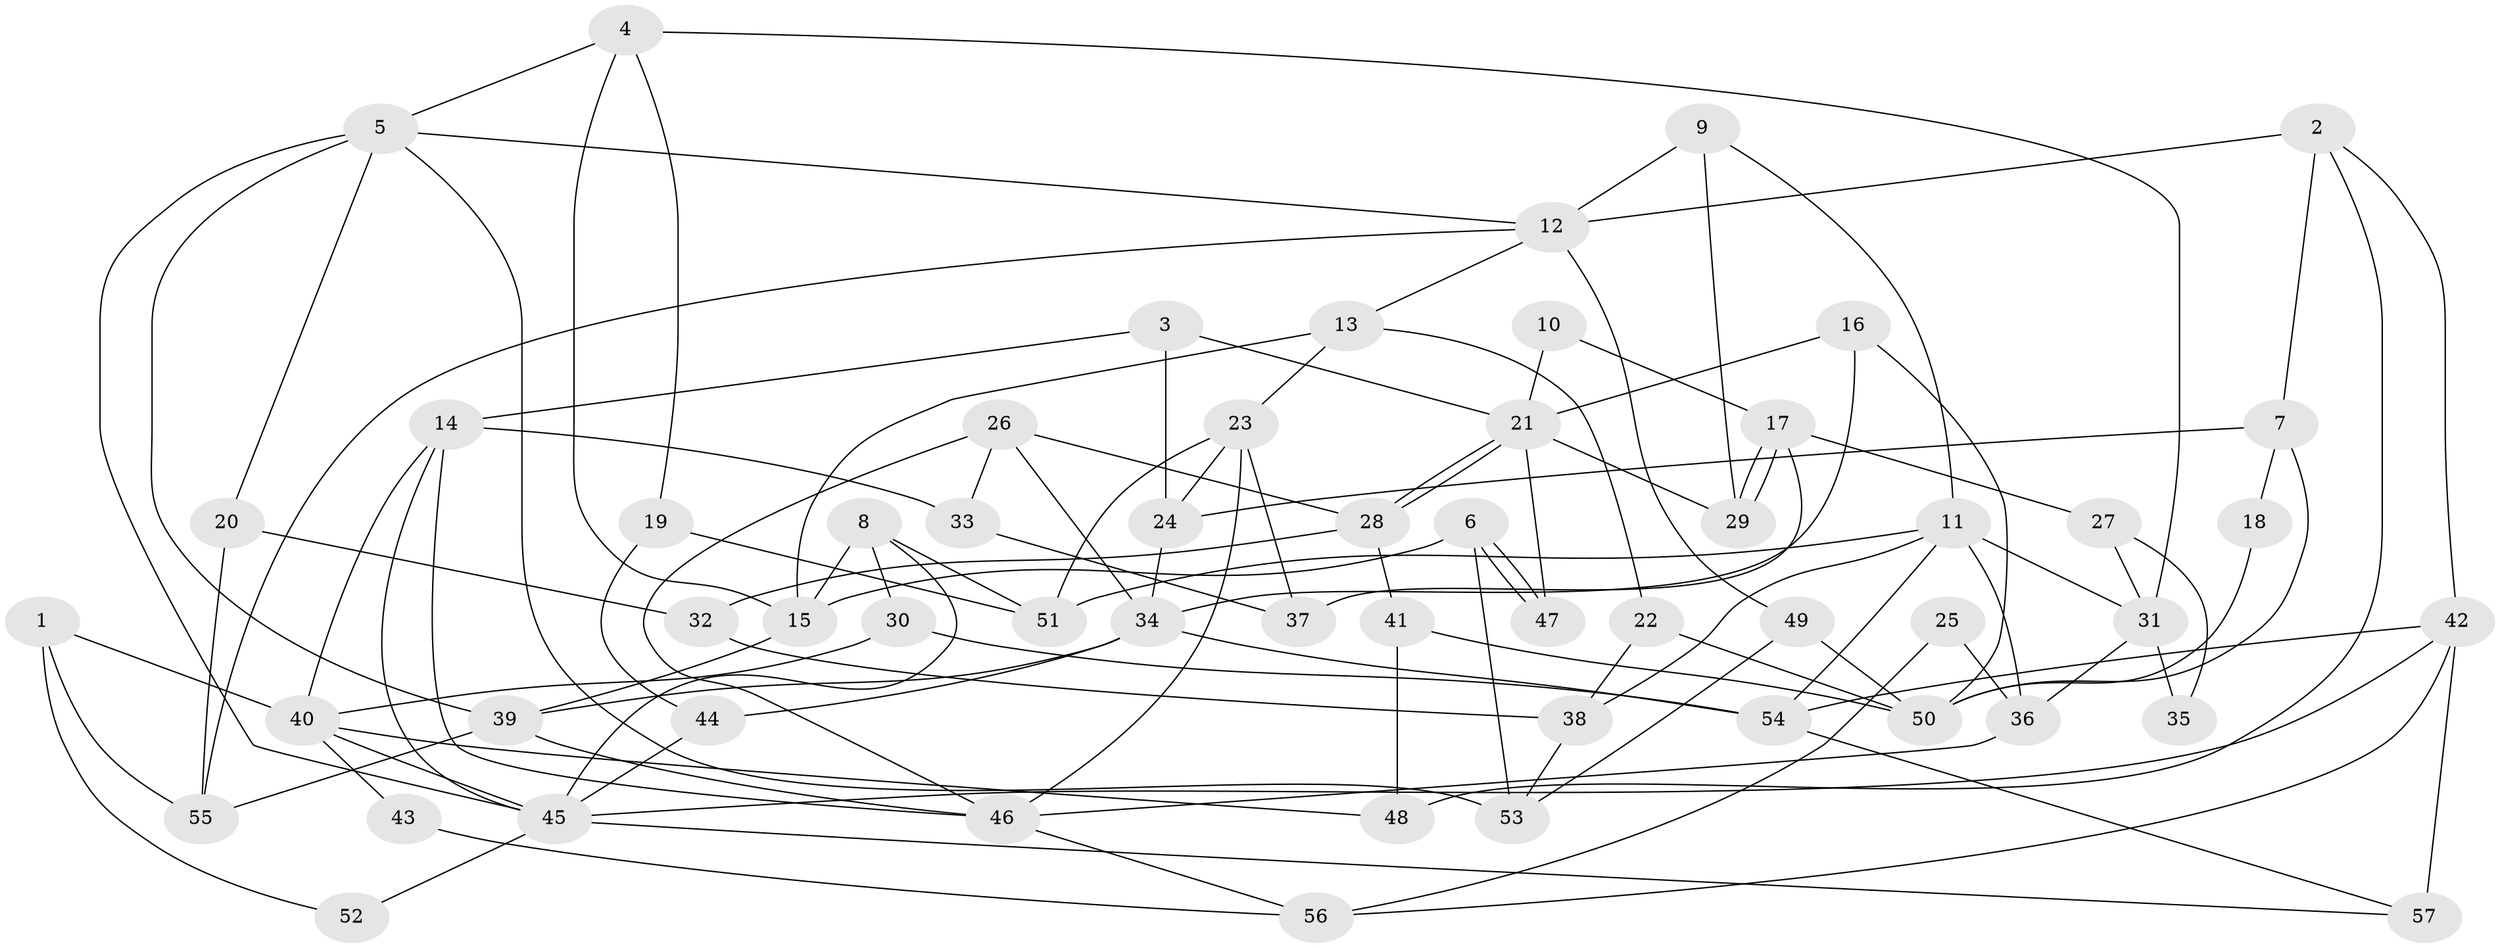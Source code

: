 // coarse degree distribution, {3: 0.20512820512820512, 4: 0.1794871794871795, 5: 0.1282051282051282, 7: 0.1282051282051282, 6: 0.1282051282051282, 2: 0.1282051282051282, 9: 0.05128205128205128, 8: 0.05128205128205128}
// Generated by graph-tools (version 1.1) at 2025/52/02/27/25 19:52:03]
// undirected, 57 vertices, 114 edges
graph export_dot {
graph [start="1"]
  node [color=gray90,style=filled];
  1;
  2;
  3;
  4;
  5;
  6;
  7;
  8;
  9;
  10;
  11;
  12;
  13;
  14;
  15;
  16;
  17;
  18;
  19;
  20;
  21;
  22;
  23;
  24;
  25;
  26;
  27;
  28;
  29;
  30;
  31;
  32;
  33;
  34;
  35;
  36;
  37;
  38;
  39;
  40;
  41;
  42;
  43;
  44;
  45;
  46;
  47;
  48;
  49;
  50;
  51;
  52;
  53;
  54;
  55;
  56;
  57;
  1 -- 55;
  1 -- 40;
  1 -- 52;
  2 -- 42;
  2 -- 7;
  2 -- 12;
  2 -- 48;
  3 -- 14;
  3 -- 21;
  3 -- 24;
  4 -- 31;
  4 -- 5;
  4 -- 15;
  4 -- 19;
  5 -- 45;
  5 -- 12;
  5 -- 20;
  5 -- 39;
  5 -- 53;
  6 -- 47;
  6 -- 47;
  6 -- 15;
  6 -- 53;
  7 -- 24;
  7 -- 50;
  7 -- 18;
  8 -- 45;
  8 -- 15;
  8 -- 30;
  8 -- 51;
  9 -- 11;
  9 -- 12;
  9 -- 29;
  10 -- 21;
  10 -- 17;
  11 -- 38;
  11 -- 51;
  11 -- 31;
  11 -- 36;
  11 -- 54;
  12 -- 13;
  12 -- 49;
  12 -- 55;
  13 -- 15;
  13 -- 23;
  13 -- 22;
  14 -- 46;
  14 -- 45;
  14 -- 33;
  14 -- 40;
  15 -- 39;
  16 -- 34;
  16 -- 21;
  16 -- 50;
  17 -- 29;
  17 -- 29;
  17 -- 37;
  17 -- 27;
  18 -- 50;
  19 -- 44;
  19 -- 51;
  20 -- 32;
  20 -- 55;
  21 -- 28;
  21 -- 28;
  21 -- 29;
  21 -- 47;
  22 -- 50;
  22 -- 38;
  23 -- 51;
  23 -- 24;
  23 -- 37;
  23 -- 46;
  24 -- 34;
  25 -- 36;
  25 -- 56;
  26 -- 46;
  26 -- 28;
  26 -- 33;
  26 -- 34;
  27 -- 31;
  27 -- 35;
  28 -- 41;
  28 -- 32;
  30 -- 54;
  30 -- 40;
  31 -- 36;
  31 -- 35;
  32 -- 38;
  33 -- 37;
  34 -- 39;
  34 -- 44;
  34 -- 54;
  36 -- 46;
  38 -- 53;
  39 -- 55;
  39 -- 46;
  40 -- 43;
  40 -- 45;
  40 -- 48;
  41 -- 48;
  41 -- 50;
  42 -- 57;
  42 -- 54;
  42 -- 45;
  42 -- 56;
  43 -- 56;
  44 -- 45;
  45 -- 52;
  45 -- 57;
  46 -- 56;
  49 -- 53;
  49 -- 50;
  54 -- 57;
}
